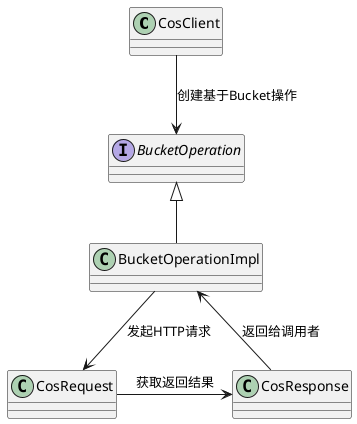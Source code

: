 @startuml

class CosClient
interface BucketOperation
class CosRequest
class CosResponse

BucketOperation <|-- BucketOperationImpl

CosClient --> BucketOperation: 创建基于Bucket操作

BucketOperationImpl --> CosRequest:发起HTTP请求
CosRequest -right-> CosResponse: 获取返回结果
BucketOperationImpl <-- CosResponse: 返回给调用者

@enduml